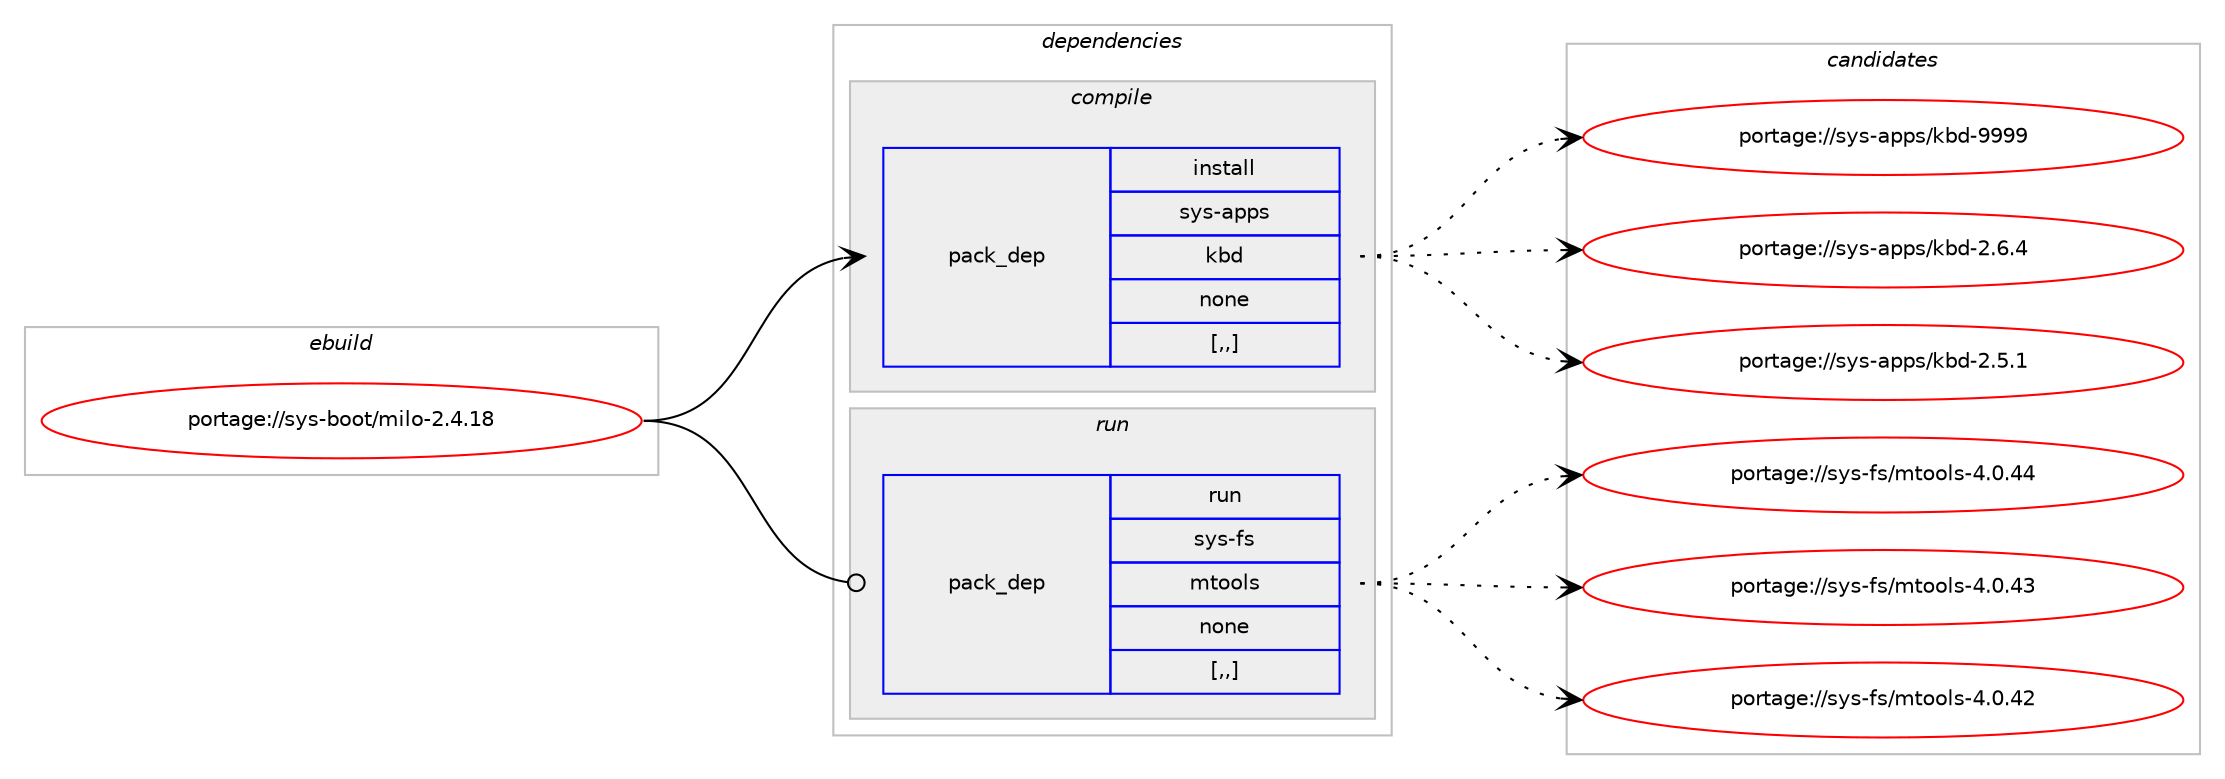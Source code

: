 digraph prolog {

# *************
# Graph options
# *************

newrank=true;
concentrate=true;
compound=true;
graph [rankdir=LR,fontname=Helvetica,fontsize=10,ranksep=1.5];#, ranksep=2.5, nodesep=0.2];
edge  [arrowhead=vee];
node  [fontname=Helvetica,fontsize=10];

# **********
# The ebuild
# **********

subgraph cluster_leftcol {
color=gray;
label=<<i>ebuild</i>>;
id [label="portage://sys-boot/milo-2.4.18", color=red, width=4, href="../sys-boot/milo-2.4.18.svg"];
}

# ****************
# The dependencies
# ****************

subgraph cluster_midcol {
color=gray;
label=<<i>dependencies</i>>;
subgraph cluster_compile {
fillcolor="#eeeeee";
style=filled;
label=<<i>compile</i>>;
subgraph pack311963 {
dependency428724 [label=<<TABLE BORDER="0" CELLBORDER="1" CELLSPACING="0" CELLPADDING="4" WIDTH="220"><TR><TD ROWSPAN="6" CELLPADDING="30">pack_dep</TD></TR><TR><TD WIDTH="110">install</TD></TR><TR><TD>sys-apps</TD></TR><TR><TD>kbd</TD></TR><TR><TD>none</TD></TR><TR><TD>[,,]</TD></TR></TABLE>>, shape=none, color=blue];
}
id:e -> dependency428724:w [weight=20,style="solid",arrowhead="vee"];
}
subgraph cluster_compileandrun {
fillcolor="#eeeeee";
style=filled;
label=<<i>compile and run</i>>;
}
subgraph cluster_run {
fillcolor="#eeeeee";
style=filled;
label=<<i>run</i>>;
subgraph pack311964 {
dependency428725 [label=<<TABLE BORDER="0" CELLBORDER="1" CELLSPACING="0" CELLPADDING="4" WIDTH="220"><TR><TD ROWSPAN="6" CELLPADDING="30">pack_dep</TD></TR><TR><TD WIDTH="110">run</TD></TR><TR><TD>sys-fs</TD></TR><TR><TD>mtools</TD></TR><TR><TD>none</TD></TR><TR><TD>[,,]</TD></TR></TABLE>>, shape=none, color=blue];
}
id:e -> dependency428725:w [weight=20,style="solid",arrowhead="odot"];
}
}

# **************
# The candidates
# **************

subgraph cluster_choices {
rank=same;
color=gray;
label=<<i>candidates</i>>;

subgraph choice311963 {
color=black;
nodesep=1;
choice115121115459711211211547107981004557575757 [label="portage://sys-apps/kbd-9999", color=red, width=4,href="../sys-apps/kbd-9999.svg"];
choice11512111545971121121154710798100455046544652 [label="portage://sys-apps/kbd-2.6.4", color=red, width=4,href="../sys-apps/kbd-2.6.4.svg"];
choice11512111545971121121154710798100455046534649 [label="portage://sys-apps/kbd-2.5.1", color=red, width=4,href="../sys-apps/kbd-2.5.1.svg"];
dependency428724:e -> choice115121115459711211211547107981004557575757:w [style=dotted,weight="100"];
dependency428724:e -> choice11512111545971121121154710798100455046544652:w [style=dotted,weight="100"];
dependency428724:e -> choice11512111545971121121154710798100455046534649:w [style=dotted,weight="100"];
}
subgraph choice311964 {
color=black;
nodesep=1;
choice115121115451021154710911611111110811545524648465252 [label="portage://sys-fs/mtools-4.0.44", color=red, width=4,href="../sys-fs/mtools-4.0.44.svg"];
choice115121115451021154710911611111110811545524648465251 [label="portage://sys-fs/mtools-4.0.43", color=red, width=4,href="../sys-fs/mtools-4.0.43.svg"];
choice115121115451021154710911611111110811545524648465250 [label="portage://sys-fs/mtools-4.0.42", color=red, width=4,href="../sys-fs/mtools-4.0.42.svg"];
dependency428725:e -> choice115121115451021154710911611111110811545524648465252:w [style=dotted,weight="100"];
dependency428725:e -> choice115121115451021154710911611111110811545524648465251:w [style=dotted,weight="100"];
dependency428725:e -> choice115121115451021154710911611111110811545524648465250:w [style=dotted,weight="100"];
}
}

}
